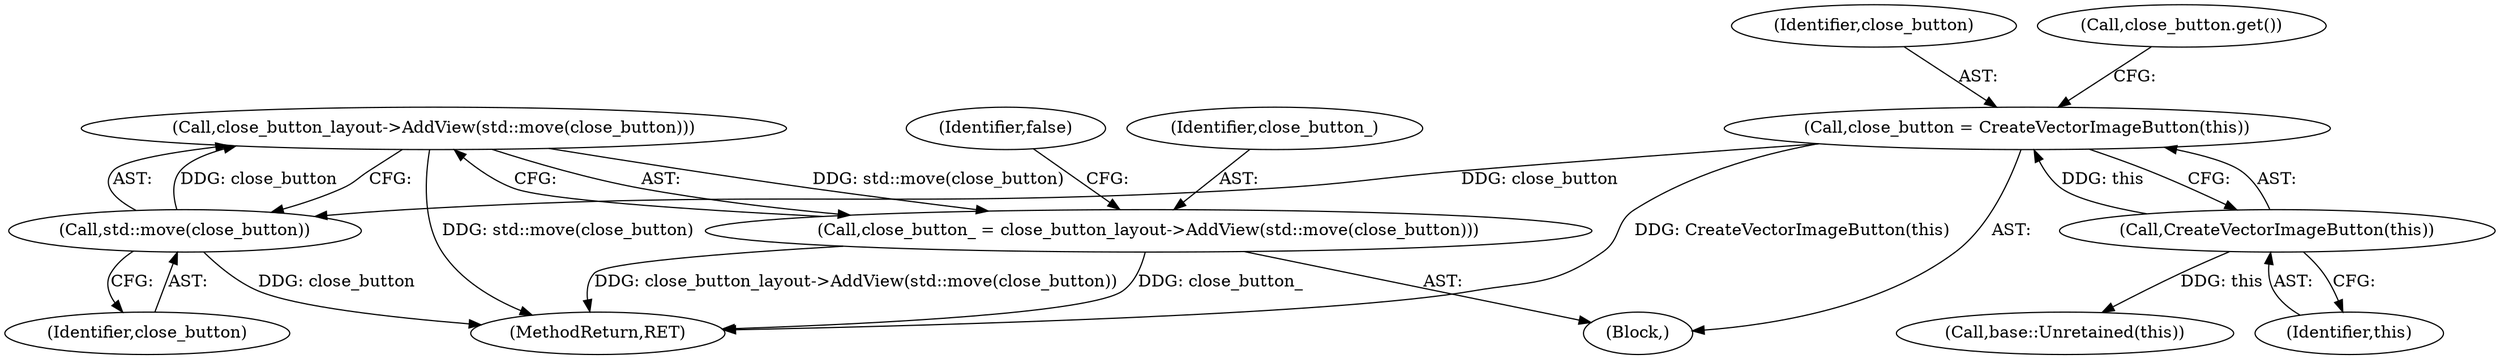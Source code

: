 digraph "0_Chrome_c25b198675380f713a56649c857b4367601d4a3d_1@API" {
"1000175" [label="(Call,close_button_layout->AddView(std::move(close_button)))"];
"1000176" [label="(Call,std::move(close_button))"];
"1000157" [label="(Call,close_button = CreateVectorImageButton(this))"];
"1000159" [label="(Call,CreateVectorImageButton(this))"];
"1000173" [label="(Call,close_button_ = close_button_layout->AddView(std::move(close_button)))"];
"1000158" [label="(Identifier,close_button)"];
"1000105" [label="(Block,)"];
"1000175" [label="(Call,close_button_layout->AddView(std::move(close_button)))"];
"1000179" [label="(Identifier,false)"];
"1000173" [label="(Call,close_button_ = close_button_layout->AddView(std::move(close_button)))"];
"1000159" [label="(Call,CreateVectorImageButton(this))"];
"1000157" [label="(Call,close_button = CreateVectorImageButton(this))"];
"1000174" [label="(Identifier,close_button_)"];
"1000162" [label="(Call,close_button.get())"];
"1000176" [label="(Call,std::move(close_button))"];
"1000177" [label="(Identifier,close_button)"];
"1000160" [label="(Identifier,this)"];
"1000205" [label="(Call,base::Unretained(this))"];
"1000322" [label="(MethodReturn,RET)"];
"1000175" -> "1000173"  [label="AST: "];
"1000175" -> "1000176"  [label="CFG: "];
"1000176" -> "1000175"  [label="AST: "];
"1000173" -> "1000175"  [label="CFG: "];
"1000175" -> "1000322"  [label="DDG: std::move(close_button)"];
"1000175" -> "1000173"  [label="DDG: std::move(close_button)"];
"1000176" -> "1000175"  [label="DDG: close_button"];
"1000176" -> "1000177"  [label="CFG: "];
"1000177" -> "1000176"  [label="AST: "];
"1000176" -> "1000322"  [label="DDG: close_button"];
"1000157" -> "1000176"  [label="DDG: close_button"];
"1000157" -> "1000105"  [label="AST: "];
"1000157" -> "1000159"  [label="CFG: "];
"1000158" -> "1000157"  [label="AST: "];
"1000159" -> "1000157"  [label="AST: "];
"1000162" -> "1000157"  [label="CFG: "];
"1000157" -> "1000322"  [label="DDG: CreateVectorImageButton(this)"];
"1000159" -> "1000157"  [label="DDG: this"];
"1000159" -> "1000160"  [label="CFG: "];
"1000160" -> "1000159"  [label="AST: "];
"1000159" -> "1000205"  [label="DDG: this"];
"1000173" -> "1000105"  [label="AST: "];
"1000174" -> "1000173"  [label="AST: "];
"1000179" -> "1000173"  [label="CFG: "];
"1000173" -> "1000322"  [label="DDG: close_button_"];
"1000173" -> "1000322"  [label="DDG: close_button_layout->AddView(std::move(close_button))"];
}
